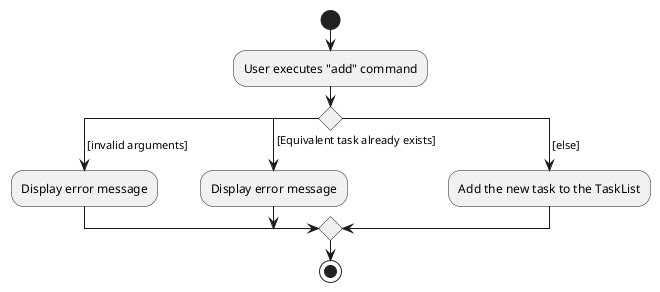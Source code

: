 @startuml
start

:User executes "add" command;

switch ()
case ( [invalid arguments] )
    :Display error message;
case ( [Equivalent task already exists] )
    :Display error message;
case  ( [else] )
    :Add the new task to the TaskList;
endswitch

stop
@enduml

